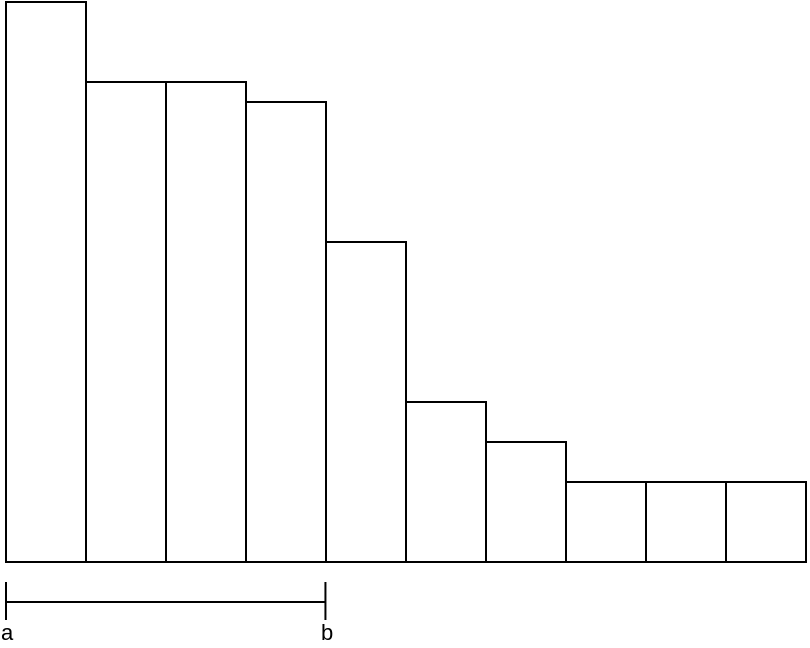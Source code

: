 <mxfile version="22.1.11" type="device">
  <diagram name="페이지-1" id="Z03owWFf74ZnsrrdA6-R">
    <mxGraphModel dx="500" dy="307" grid="1" gridSize="10" guides="1" tooltips="1" connect="1" arrows="1" fold="1" page="1" pageScale="1" pageWidth="827" pageHeight="1169" math="0" shadow="0">
      <root>
        <mxCell id="0" />
        <mxCell id="1" parent="0" />
        <mxCell id="ztM2uDvn-El1E1oaOakQ-1" value="" style="rounded=0;whiteSpace=wrap;html=1;" vertex="1" parent="1">
          <mxGeometry x="40" y="40" width="40" height="280" as="geometry" />
        </mxCell>
        <mxCell id="ztM2uDvn-El1E1oaOakQ-2" value="" style="rounded=0;whiteSpace=wrap;html=1;" vertex="1" parent="1">
          <mxGeometry x="80" y="80" width="40" height="240" as="geometry" />
        </mxCell>
        <mxCell id="ztM2uDvn-El1E1oaOakQ-3" value="" style="rounded=0;whiteSpace=wrap;html=1;" vertex="1" parent="1">
          <mxGeometry x="120" y="80" width="40" height="240" as="geometry" />
        </mxCell>
        <mxCell id="ztM2uDvn-El1E1oaOakQ-4" value="" style="rounded=0;whiteSpace=wrap;html=1;" vertex="1" parent="1">
          <mxGeometry x="160" y="90" width="40" height="230" as="geometry" />
        </mxCell>
        <mxCell id="ztM2uDvn-El1E1oaOakQ-5" value="" style="rounded=0;whiteSpace=wrap;html=1;" vertex="1" parent="1">
          <mxGeometry x="200" y="160" width="40" height="160" as="geometry" />
        </mxCell>
        <mxCell id="ztM2uDvn-El1E1oaOakQ-6" value="" style="rounded=0;whiteSpace=wrap;html=1;" vertex="1" parent="1">
          <mxGeometry x="240" y="240" width="40" height="80" as="geometry" />
        </mxCell>
        <mxCell id="ztM2uDvn-El1E1oaOakQ-7" value="" style="rounded=0;whiteSpace=wrap;html=1;" vertex="1" parent="1">
          <mxGeometry x="280" y="260" width="40" height="60" as="geometry" />
        </mxCell>
        <mxCell id="ztM2uDvn-El1E1oaOakQ-8" value="" style="rounded=0;whiteSpace=wrap;html=1;" vertex="1" parent="1">
          <mxGeometry x="320" y="280" width="40" height="40" as="geometry" />
        </mxCell>
        <mxCell id="ztM2uDvn-El1E1oaOakQ-9" value="" style="rounded=0;whiteSpace=wrap;html=1;" vertex="1" parent="1">
          <mxGeometry x="360" y="280" width="40" height="40" as="geometry" />
        </mxCell>
        <mxCell id="ztM2uDvn-El1E1oaOakQ-10" value="" style="rounded=0;whiteSpace=wrap;html=1;" vertex="1" parent="1">
          <mxGeometry x="400" y="280" width="40" height="40" as="geometry" />
        </mxCell>
        <mxCell id="ztM2uDvn-El1E1oaOakQ-11" value="" style="endArrow=none;html=1;rounded=0;" edge="1" parent="1">
          <mxGeometry width="50" height="50" relative="1" as="geometry">
            <mxPoint x="40" y="340" as="sourcePoint" />
            <mxPoint x="200" y="340" as="targetPoint" />
          </mxGeometry>
        </mxCell>
        <mxCell id="ztM2uDvn-El1E1oaOakQ-12" value="" style="endArrow=none;html=1;rounded=0;" edge="1" parent="1">
          <mxGeometry width="50" height="50" relative="1" as="geometry">
            <mxPoint x="40" y="350" as="sourcePoint" />
            <mxPoint x="40" y="330" as="targetPoint" />
          </mxGeometry>
        </mxCell>
        <mxCell id="ztM2uDvn-El1E1oaOakQ-15" value="a" style="edgeLabel;html=1;align=center;verticalAlign=middle;resizable=0;points=[];" vertex="1" connectable="0" parent="ztM2uDvn-El1E1oaOakQ-12">
          <mxGeometry x="-1.5" relative="1" as="geometry">
            <mxPoint as="offset" />
          </mxGeometry>
        </mxCell>
        <mxCell id="ztM2uDvn-El1E1oaOakQ-13" value="" style="endArrow=none;html=1;rounded=0;" edge="1" parent="1">
          <mxGeometry width="50" height="50" relative="1" as="geometry">
            <mxPoint x="199.72" y="350" as="sourcePoint" />
            <mxPoint x="199.72" y="330" as="targetPoint" />
          </mxGeometry>
        </mxCell>
        <mxCell id="ztM2uDvn-El1E1oaOakQ-16" value="b" style="edgeLabel;html=1;align=center;verticalAlign=middle;resizable=0;points=[];" vertex="1" connectable="0" parent="ztM2uDvn-El1E1oaOakQ-13">
          <mxGeometry x="-1.5" relative="1" as="geometry">
            <mxPoint as="offset" />
          </mxGeometry>
        </mxCell>
      </root>
    </mxGraphModel>
  </diagram>
</mxfile>
